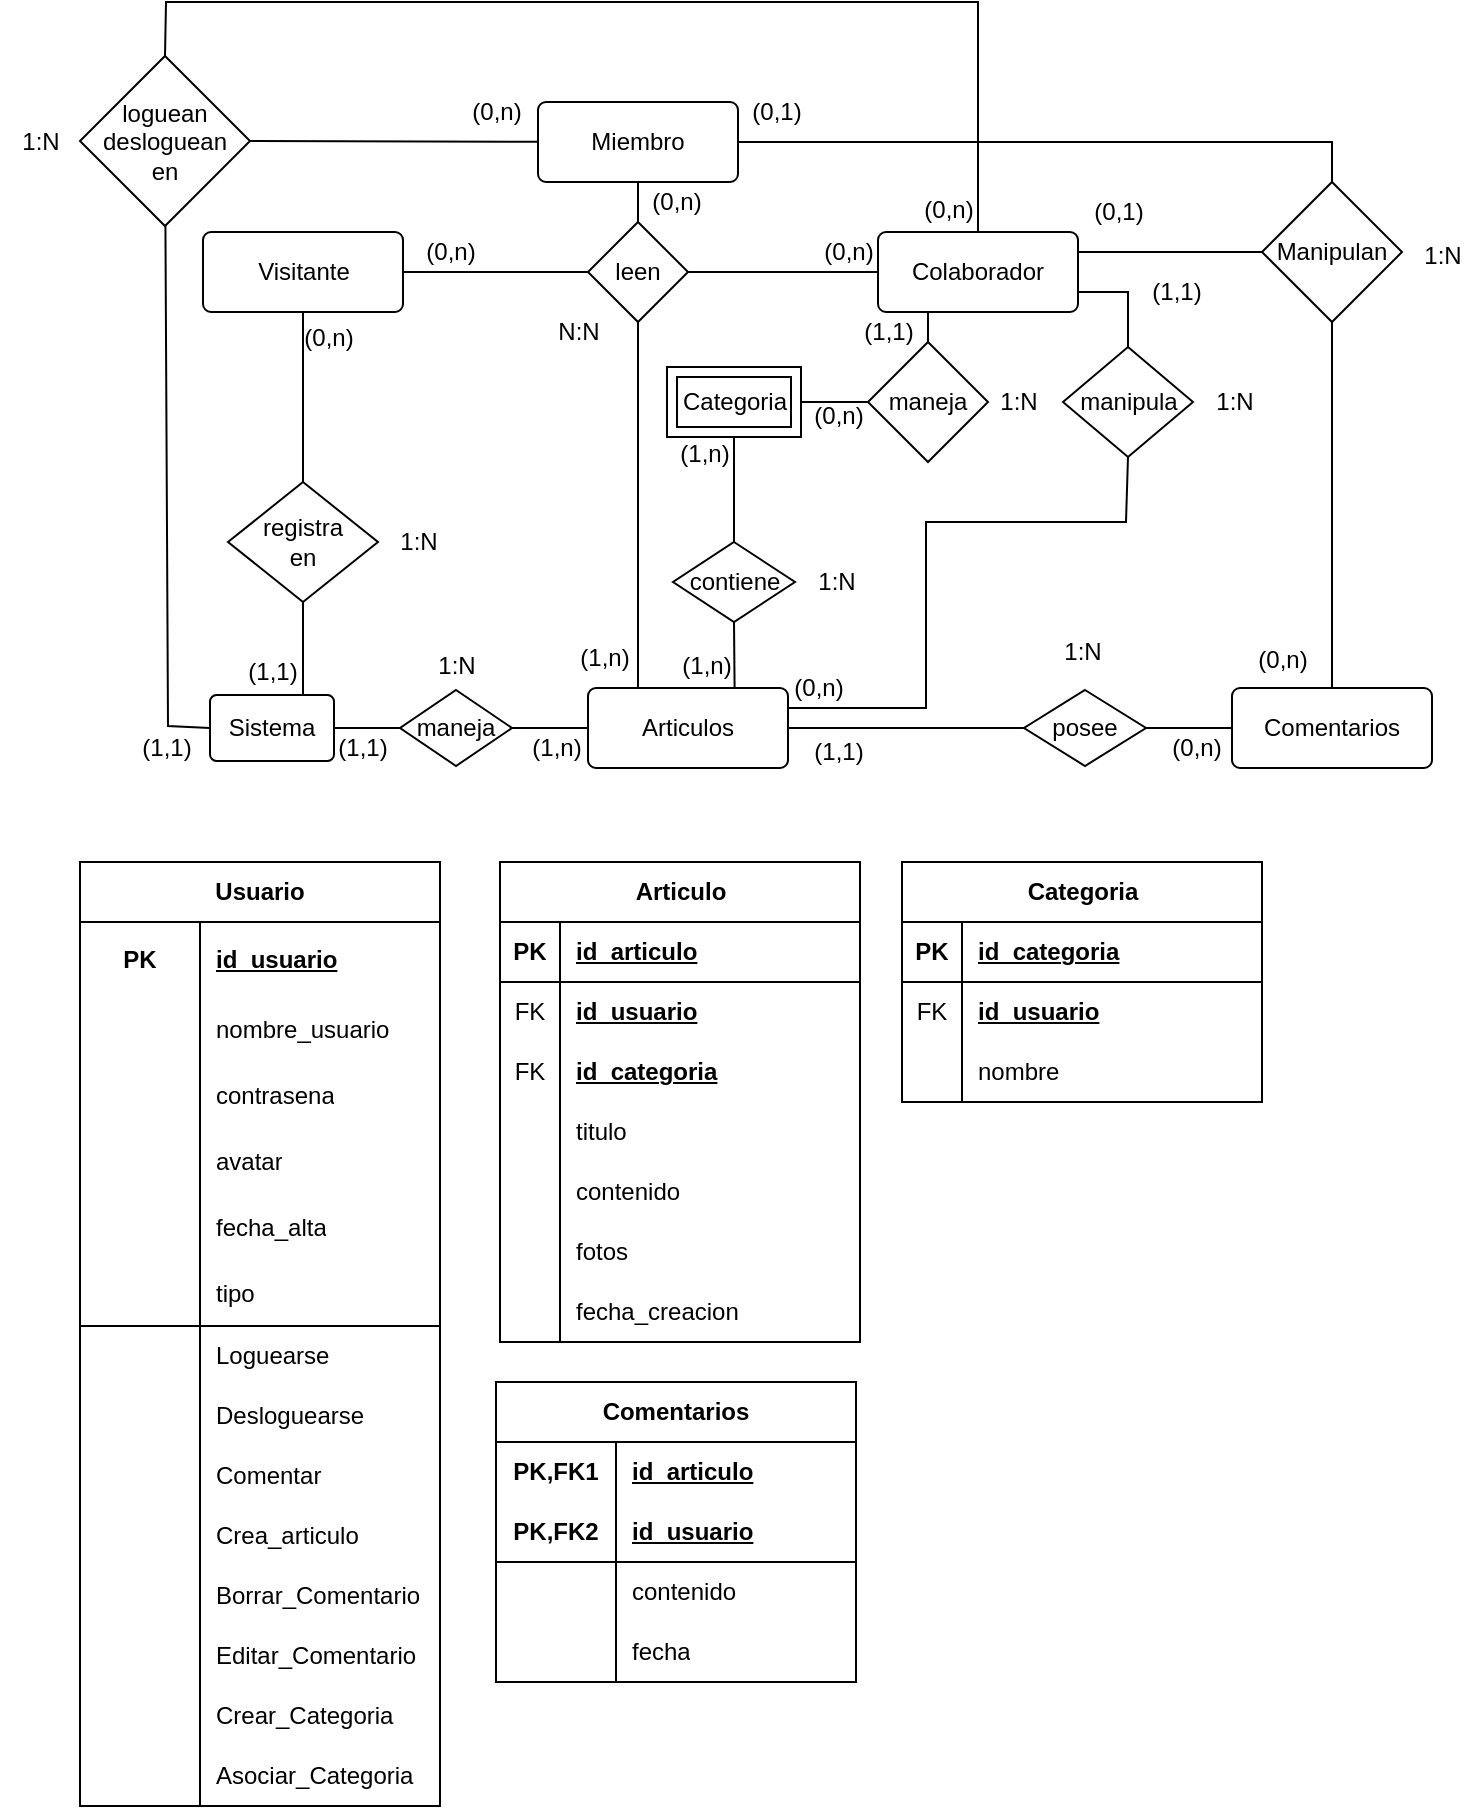 <mxfile version="21.6.2" type="github">
  <diagram id="R2lEEEUBdFMjLlhIrx00" name="Page-1">
    <mxGraphModel dx="323" dy="507" grid="1" gridSize="10" guides="1" tooltips="1" connect="1" arrows="1" fold="1" page="1" pageScale="1" pageWidth="850" pageHeight="1100" math="0" shadow="0" extFonts="Permanent Marker^https://fonts.googleapis.com/css?family=Permanent+Marker">
      <root>
        <mxCell id="0" />
        <mxCell id="1" parent="0" />
        <mxCell id="c3nKSRqgcQVMaMpkJJOA-74" value="Visitante" style="rounded=1;arcSize=10;whiteSpace=wrap;html=1;align=center;" parent="1" vertex="1">
          <mxGeometry x="998.5" y="135" width="100" height="40" as="geometry" />
        </mxCell>
        <mxCell id="c3nKSRqgcQVMaMpkJJOA-77" value="&lt;div&gt;Miembro&lt;/div&gt;" style="rounded=1;arcSize=10;whiteSpace=wrap;html=1;align=center;" parent="1" vertex="1">
          <mxGeometry x="1166" y="70" width="100" height="40" as="geometry" />
        </mxCell>
        <mxCell id="c3nKSRqgcQVMaMpkJJOA-79" value="&lt;div&gt;Colaborador&lt;/div&gt;" style="rounded=1;arcSize=10;whiteSpace=wrap;html=1;align=center;" parent="1" vertex="1">
          <mxGeometry x="1336" y="135" width="100" height="40" as="geometry" />
        </mxCell>
        <mxCell id="c3nKSRqgcQVMaMpkJJOA-81" value="Articulos" style="rounded=1;arcSize=10;whiteSpace=wrap;html=1;align=center;" parent="1" vertex="1">
          <mxGeometry x="1191" y="363" width="100" height="40" as="geometry" />
        </mxCell>
        <mxCell id="c3nKSRqgcQVMaMpkJJOA-86" value="Comentarios" style="rounded=1;arcSize=10;whiteSpace=wrap;html=1;align=center;" parent="1" vertex="1">
          <mxGeometry x="1513" y="363" width="100" height="40" as="geometry" />
        </mxCell>
        <mxCell id="c3nKSRqgcQVMaMpkJJOA-88" value="leen" style="rhombus;whiteSpace=wrap;html=1;" parent="1" vertex="1">
          <mxGeometry x="1191" y="130" width="50" height="50" as="geometry" />
        </mxCell>
        <mxCell id="c3nKSRqgcQVMaMpkJJOA-93" value="" style="endArrow=none;html=1;rounded=0;exitX=0.5;exitY=1;exitDx=0;exitDy=0;entryX=0.25;entryY=0;entryDx=0;entryDy=0;" parent="1" source="c3nKSRqgcQVMaMpkJJOA-88" target="c3nKSRqgcQVMaMpkJJOA-81" edge="1">
          <mxGeometry width="50" height="50" relative="1" as="geometry">
            <mxPoint x="1341" y="90" as="sourcePoint" />
            <mxPoint x="1341" y="60" as="targetPoint" />
            <Array as="points" />
          </mxGeometry>
        </mxCell>
        <mxCell id="c3nKSRqgcQVMaMpkJJOA-98" value="Manipulan" style="rhombus;whiteSpace=wrap;html=1;" parent="1" vertex="1">
          <mxGeometry x="1528" y="110" width="70" height="70" as="geometry" />
        </mxCell>
        <mxCell id="c3nKSRqgcQVMaMpkJJOA-100" value="" style="endArrow=none;html=1;rounded=0;exitX=1;exitY=0.5;exitDx=0;exitDy=0;entryX=0;entryY=0.5;entryDx=0;entryDy=0;" parent="1" source="c3nKSRqgcQVMaMpkJJOA-88" target="c3nKSRqgcQVMaMpkJJOA-79" edge="1">
          <mxGeometry width="50" height="50" relative="1" as="geometry">
            <mxPoint x="1331" y="170" as="sourcePoint" />
            <mxPoint x="1381" y="120" as="targetPoint" />
          </mxGeometry>
        </mxCell>
        <mxCell id="c3nKSRqgcQVMaMpkJJOA-102" value="" style="endArrow=none;html=1;rounded=0;exitX=0;exitY=0.5;exitDx=0;exitDy=0;entryX=1;entryY=0.25;entryDx=0;entryDy=0;" parent="1" source="c3nKSRqgcQVMaMpkJJOA-98" target="c3nKSRqgcQVMaMpkJJOA-79" edge="1">
          <mxGeometry width="50" height="50" relative="1" as="geometry">
            <mxPoint x="1331" y="170" as="sourcePoint" />
            <mxPoint x="1381" y="120" as="targetPoint" />
          </mxGeometry>
        </mxCell>
        <mxCell id="c3nKSRqgcQVMaMpkJJOA-103" value="" style="endArrow=none;html=1;rounded=0;entryX=0.5;entryY=1;entryDx=0;entryDy=0;exitX=0.5;exitY=0;exitDx=0;exitDy=0;" parent="1" source="c3nKSRqgcQVMaMpkJJOA-86" target="c3nKSRqgcQVMaMpkJJOA-98" edge="1">
          <mxGeometry width="50" height="50" relative="1" as="geometry">
            <mxPoint x="1321" y="240" as="sourcePoint" />
            <mxPoint x="1371" y="190" as="targetPoint" />
          </mxGeometry>
        </mxCell>
        <mxCell id="c3nKSRqgcQVMaMpkJJOA-104" value="contiene" style="rhombus;whiteSpace=wrap;html=1;" parent="1" vertex="1">
          <mxGeometry x="1233.5" y="290" width="61" height="40" as="geometry" />
        </mxCell>
        <mxCell id="c3nKSRqgcQVMaMpkJJOA-106" value="maneja" style="rhombus;whiteSpace=wrap;html=1;" parent="1" vertex="1">
          <mxGeometry x="1331" y="190" width="60" height="60" as="geometry" />
        </mxCell>
        <mxCell id="c3nKSRqgcQVMaMpkJJOA-108" value="" style="endArrow=none;html=1;rounded=0;exitX=0.5;exitY=0;exitDx=0;exitDy=0;" parent="1" source="c3nKSRqgcQVMaMpkJJOA-104" target="c3nKSRqgcQVMaMpkJJOA-126" edge="1">
          <mxGeometry width="50" height="50" relative="1" as="geometry">
            <mxPoint x="1315" y="387" as="sourcePoint" />
            <mxPoint x="1261" y="240" as="targetPoint" />
            <Array as="points" />
          </mxGeometry>
        </mxCell>
        <mxCell id="c3nKSRqgcQVMaMpkJJOA-109" value="" style="endArrow=none;html=1;rounded=0;entryX=0;entryY=0.5;entryDx=0;entryDy=0;" parent="1" source="c3nKSRqgcQVMaMpkJJOA-126" target="c3nKSRqgcQVMaMpkJJOA-106" edge="1">
          <mxGeometry width="50" height="50" relative="1" as="geometry">
            <mxPoint x="1336" y="220" as="sourcePoint" />
            <mxPoint x="1401" y="281" as="targetPoint" />
            <Array as="points" />
          </mxGeometry>
        </mxCell>
        <mxCell id="c3nKSRqgcQVMaMpkJJOA-111" value="" style="endArrow=none;html=1;rounded=0;exitX=0;exitY=0.5;exitDx=0;exitDy=0;entryX=1;entryY=0.5;entryDx=0;entryDy=0;" parent="1" source="c3nKSRqgcQVMaMpkJJOA-88" target="c3nKSRqgcQVMaMpkJJOA-74" edge="1">
          <mxGeometry width="50" height="50" relative="1" as="geometry">
            <mxPoint x="1226" y="140" as="sourcePoint" />
            <mxPoint x="1261" y="70" as="targetPoint" />
          </mxGeometry>
        </mxCell>
        <mxCell id="c3nKSRqgcQVMaMpkJJOA-114" value="" style="endArrow=none;html=1;rounded=0;entryX=0.733;entryY=0.003;entryDx=0;entryDy=0;exitX=0.5;exitY=1;exitDx=0;exitDy=0;entryPerimeter=0;" parent="1" source="c3nKSRqgcQVMaMpkJJOA-104" target="c3nKSRqgcQVMaMpkJJOA-81" edge="1">
          <mxGeometry width="50" height="50" relative="1" as="geometry">
            <mxPoint x="1396" y="295" as="sourcePoint" />
            <mxPoint x="1396" y="270" as="targetPoint" />
            <Array as="points" />
          </mxGeometry>
        </mxCell>
        <mxCell id="c3nKSRqgcQVMaMpkJJOA-115" value="" style="endArrow=none;html=1;rounded=0;exitX=0.5;exitY=0;exitDx=0;exitDy=0;entryX=0.25;entryY=1;entryDx=0;entryDy=0;" parent="1" source="c3nKSRqgcQVMaMpkJJOA-106" target="c3nKSRqgcQVMaMpkJJOA-79" edge="1">
          <mxGeometry width="50" height="50" relative="1" as="geometry">
            <mxPoint x="1274" y="340" as="sourcePoint" />
            <mxPoint x="1276" y="373" as="targetPoint" />
            <Array as="points" />
          </mxGeometry>
        </mxCell>
        <mxCell id="c3nKSRqgcQVMaMpkJJOA-117" value="" style="endArrow=none;html=1;rounded=0;exitX=0.5;exitY=0;exitDx=0;exitDy=0;" parent="1" source="c3nKSRqgcQVMaMpkJJOA-88" target="c3nKSRqgcQVMaMpkJJOA-77" edge="1">
          <mxGeometry width="50" height="50" relative="1" as="geometry">
            <mxPoint x="1226" y="140" as="sourcePoint" />
            <mxPoint x="1226" y="70" as="targetPoint" />
          </mxGeometry>
        </mxCell>
        <mxCell id="c3nKSRqgcQVMaMpkJJOA-126" value="Categoria" style="shape=ext;margin=3;double=1;whiteSpace=wrap;html=1;align=center;" parent="1" vertex="1">
          <mxGeometry x="1230.5" y="202.5" width="67" height="35" as="geometry" />
        </mxCell>
        <mxCell id="c3nKSRqgcQVMaMpkJJOA-128" value="" style="endArrow=none;html=1;rounded=0;exitX=0.5;exitY=1;exitDx=0;exitDy=0;entryX=1;entryY=0.25;entryDx=0;entryDy=0;" parent="1" source="c3nKSRqgcQVMaMpkJJOA-129" target="c3nKSRqgcQVMaMpkJJOA-81" edge="1">
          <mxGeometry width="50" height="50" relative="1" as="geometry">
            <mxPoint x="1526" y="215" as="sourcePoint" />
            <mxPoint x="1320" y="350" as="targetPoint" />
            <Array as="points">
              <mxPoint x="1460" y="280" />
              <mxPoint x="1360" y="280" />
              <mxPoint x="1360" y="373" />
            </Array>
          </mxGeometry>
        </mxCell>
        <mxCell id="c3nKSRqgcQVMaMpkJJOA-129" value="manipula" style="rhombus;whiteSpace=wrap;html=1;" parent="1" vertex="1">
          <mxGeometry x="1428.5" y="192.5" width="65" height="55" as="geometry" />
        </mxCell>
        <mxCell id="c3nKSRqgcQVMaMpkJJOA-132" value="" style="endArrow=none;html=1;rounded=0;exitX=0.5;exitY=0;exitDx=0;exitDy=0;entryX=1;entryY=0.75;entryDx=0;entryDy=0;" parent="1" source="c3nKSRqgcQVMaMpkJJOA-129" target="c3nKSRqgcQVMaMpkJJOA-79" edge="1">
          <mxGeometry width="50" height="50" relative="1" as="geometry">
            <mxPoint x="1471" y="255" as="sourcePoint" />
            <mxPoint x="1471" y="310" as="targetPoint" />
            <Array as="points">
              <mxPoint x="1461" y="165" />
            </Array>
          </mxGeometry>
        </mxCell>
        <mxCell id="c3nKSRqgcQVMaMpkJJOA-133" value="" style="endArrow=none;html=1;rounded=0;exitX=1;exitY=0.5;exitDx=0;exitDy=0;entryX=0.5;entryY=0;entryDx=0;entryDy=0;" parent="1" source="c3nKSRqgcQVMaMpkJJOA-77" target="c3nKSRqgcQVMaMpkJJOA-98" edge="1">
          <mxGeometry width="50" height="50" relative="1" as="geometry">
            <mxPoint x="1251" y="165" as="sourcePoint" />
            <mxPoint x="1346" y="165" as="targetPoint" />
            <Array as="points">
              <mxPoint x="1563" y="90" />
            </Array>
          </mxGeometry>
        </mxCell>
        <mxCell id="c3nKSRqgcQVMaMpkJJOA-134" value="Sistema" style="rounded=1;arcSize=10;whiteSpace=wrap;html=1;align=center;" parent="1" vertex="1">
          <mxGeometry x="1002" y="366.5" width="62" height="33" as="geometry" />
        </mxCell>
        <mxCell id="c3nKSRqgcQVMaMpkJJOA-135" value="" style="endArrow=none;html=1;rounded=0;" parent="1" source="c3nKSRqgcQVMaMpkJJOA-94" target="c3nKSRqgcQVMaMpkJJOA-81" edge="1">
          <mxGeometry width="50" height="50" relative="1" as="geometry">
            <mxPoint x="1226" y="190" as="sourcePoint" />
            <mxPoint x="1226" y="373" as="targetPoint" />
            <Array as="points" />
          </mxGeometry>
        </mxCell>
        <mxCell id="c3nKSRqgcQVMaMpkJJOA-136" value="" style="endArrow=none;html=1;rounded=0;" parent="1" source="c3nKSRqgcQVMaMpkJJOA-134" target="c3nKSRqgcQVMaMpkJJOA-94" edge="1">
          <mxGeometry width="50" height="50" relative="1" as="geometry">
            <mxPoint x="1051" y="383" as="sourcePoint" />
            <mxPoint x="1231" y="383" as="targetPoint" />
            <Array as="points" />
          </mxGeometry>
        </mxCell>
        <mxCell id="c3nKSRqgcQVMaMpkJJOA-94" value="maneja" style="rhombus;whiteSpace=wrap;html=1;" parent="1" vertex="1">
          <mxGeometry x="1097" y="364" width="56" height="38" as="geometry" />
        </mxCell>
        <mxCell id="c3nKSRqgcQVMaMpkJJOA-137" value="&lt;div&gt;registra&lt;/div&gt;&lt;div&gt;en&lt;br&gt;&lt;/div&gt;" style="rhombus;whiteSpace=wrap;html=1;" parent="1" vertex="1">
          <mxGeometry x="1011" y="260" width="75" height="60" as="geometry" />
        </mxCell>
        <mxCell id="c3nKSRqgcQVMaMpkJJOA-138" value="" style="endArrow=none;html=1;rounded=0;entryX=0.5;entryY=1;entryDx=0;entryDy=0;exitX=0.75;exitY=0;exitDx=0;exitDy=0;" parent="1" source="c3nKSRqgcQVMaMpkJJOA-134" target="c3nKSRqgcQVMaMpkJJOA-137" edge="1">
          <mxGeometry width="50" height="50" relative="1" as="geometry">
            <mxPoint x="961" y="300" as="sourcePoint" />
            <mxPoint x="1011" y="250" as="targetPoint" />
          </mxGeometry>
        </mxCell>
        <mxCell id="c3nKSRqgcQVMaMpkJJOA-140" value="posee" style="rhombus;whiteSpace=wrap;html=1;" parent="1" vertex="1">
          <mxGeometry x="1409" y="364" width="61" height="38" as="geometry" />
        </mxCell>
        <mxCell id="c3nKSRqgcQVMaMpkJJOA-142" value="" style="endArrow=none;html=1;rounded=0;" parent="1" source="c3nKSRqgcQVMaMpkJJOA-140" target="c3nKSRqgcQVMaMpkJJOA-86" edge="1">
          <mxGeometry width="50" height="50" relative="1" as="geometry">
            <mxPoint x="1573" y="373" as="sourcePoint" />
            <mxPoint x="1573" y="190" as="targetPoint" />
          </mxGeometry>
        </mxCell>
        <mxCell id="c3nKSRqgcQVMaMpkJJOA-143" value="" style="endArrow=none;html=1;rounded=0;" parent="1" source="c3nKSRqgcQVMaMpkJJOA-140" target="c3nKSRqgcQVMaMpkJJOA-81" edge="1">
          <mxGeometry width="50" height="50" relative="1" as="geometry">
            <mxPoint x="1471" y="395" as="sourcePoint" />
            <mxPoint x="1523" y="394" as="targetPoint" />
          </mxGeometry>
        </mxCell>
        <mxCell id="c3nKSRqgcQVMaMpkJJOA-144" value="" style="endArrow=none;html=1;rounded=0;" parent="1" source="c3nKSRqgcQVMaMpkJJOA-137" target="c3nKSRqgcQVMaMpkJJOA-74" edge="1">
          <mxGeometry width="50" height="50" relative="1" as="geometry">
            <mxPoint x="1233" y="190" as="sourcePoint" />
            <mxPoint x="1233" y="373" as="targetPoint" />
            <Array as="points" />
          </mxGeometry>
        </mxCell>
        <mxCell id="c3nKSRqgcQVMaMpkJJOA-145" value="" style="endArrow=none;html=1;rounded=0;entryX=0;entryY=0.5;entryDx=0;entryDy=0;" parent="1" source="c3nKSRqgcQVMaMpkJJOA-146" target="c3nKSRqgcQVMaMpkJJOA-134" edge="1">
          <mxGeometry width="50" height="50" relative="1" as="geometry">
            <mxPoint x="1005" y="50" as="sourcePoint" />
            <mxPoint x="1226" y="373" as="targetPoint" />
            <Array as="points">
              <mxPoint x="981" y="382" />
            </Array>
          </mxGeometry>
        </mxCell>
        <mxCell id="c3nKSRqgcQVMaMpkJJOA-146" value="&lt;div&gt;loguean&lt;/div&gt;&lt;div&gt;desloguean&lt;/div&gt;&lt;div&gt;en&lt;br&gt;&lt;/div&gt;" style="rhombus;whiteSpace=wrap;html=1;" parent="1" vertex="1">
          <mxGeometry x="937" y="47" width="85" height="85" as="geometry" />
        </mxCell>
        <mxCell id="c3nKSRqgcQVMaMpkJJOA-147" value="" style="endArrow=none;html=1;rounded=0;entryX=1;entryY=0.5;entryDx=0;entryDy=0;" parent="1" source="c3nKSRqgcQVMaMpkJJOA-77" target="c3nKSRqgcQVMaMpkJJOA-146" edge="1">
          <mxGeometry width="50" height="50" relative="1" as="geometry">
            <mxPoint x="1276" y="100" as="sourcePoint" />
            <mxPoint x="1573" y="120" as="targetPoint" />
            <Array as="points" />
          </mxGeometry>
        </mxCell>
        <mxCell id="c3nKSRqgcQVMaMpkJJOA-148" value="" style="endArrow=none;html=1;rounded=0;exitX=0.5;exitY=0;exitDx=0;exitDy=0;entryX=0.5;entryY=0;entryDx=0;entryDy=0;" parent="1" source="c3nKSRqgcQVMaMpkJJOA-79" target="c3nKSRqgcQVMaMpkJJOA-146" edge="1">
          <mxGeometry width="50" height="50" relative="1" as="geometry">
            <mxPoint x="1276" y="100" as="sourcePoint" />
            <mxPoint x="1573" y="120" as="targetPoint" />
            <Array as="points">
              <mxPoint x="1386" y="20" />
              <mxPoint x="980" y="20" />
            </Array>
          </mxGeometry>
        </mxCell>
        <mxCell id="c3nKSRqgcQVMaMpkJJOA-149" value="(1,n)" style="text;html=1;align=center;verticalAlign=middle;resizable=0;points=[];autosize=1;strokeColor=none;fillColor=none;" parent="1" vertex="1">
          <mxGeometry x="1150" y="378" width="50" height="30" as="geometry" />
        </mxCell>
        <mxCell id="c3nKSRqgcQVMaMpkJJOA-150" value="(1,1)" style="text;html=1;align=center;verticalAlign=middle;resizable=0;points=[];autosize=1;strokeColor=none;fillColor=none;" parent="1" vertex="1">
          <mxGeometry x="954.5" y="378" width="50" height="30" as="geometry" />
        </mxCell>
        <mxCell id="c3nKSRqgcQVMaMpkJJOA-151" value="(1,1)" style="text;html=1;align=center;verticalAlign=middle;resizable=0;points=[];autosize=1;strokeColor=none;fillColor=none;" parent="1" vertex="1">
          <mxGeometry x="1052.5" y="378" width="50" height="30" as="geometry" />
        </mxCell>
        <mxCell id="c3nKSRqgcQVMaMpkJJOA-152" value="(1,1)" style="text;html=1;align=center;verticalAlign=middle;resizable=0;points=[];autosize=1;strokeColor=none;fillColor=none;" parent="1" vertex="1">
          <mxGeometry x="1008" y="340" width="50" height="30" as="geometry" />
        </mxCell>
        <mxCell id="c3nKSRqgcQVMaMpkJJOA-153" value="(0,n)" style="text;html=1;align=center;verticalAlign=middle;resizable=0;points=[];autosize=1;strokeColor=none;fillColor=none;" parent="1" vertex="1">
          <mxGeometry x="1036" y="172.5" width="50" height="30" as="geometry" />
        </mxCell>
        <mxCell id="c3nKSRqgcQVMaMpkJJOA-154" value="(0,n)" style="text;html=1;align=center;verticalAlign=middle;resizable=0;points=[];autosize=1;strokeColor=none;fillColor=none;" parent="1" vertex="1">
          <mxGeometry x="1281" y="348" width="50" height="30" as="geometry" />
        </mxCell>
        <mxCell id="c3nKSRqgcQVMaMpkJJOA-156" value="(1,1)" style="text;html=1;align=center;verticalAlign=middle;resizable=0;points=[];autosize=1;strokeColor=none;fillColor=none;" parent="1" vertex="1">
          <mxGeometry x="1291" y="380" width="50" height="30" as="geometry" />
        </mxCell>
        <mxCell id="c3nKSRqgcQVMaMpkJJOA-158" value="(0,n)" style="text;html=1;align=center;verticalAlign=middle;resizable=0;points=[];autosize=1;strokeColor=none;fillColor=none;" parent="1" vertex="1">
          <mxGeometry x="1470" y="378" width="50" height="30" as="geometry" />
        </mxCell>
        <mxCell id="c3nKSRqgcQVMaMpkJJOA-159" value="(1,n)" style="text;html=1;align=center;verticalAlign=middle;resizable=0;points=[];autosize=1;strokeColor=none;fillColor=none;" parent="1" vertex="1">
          <mxGeometry x="1225" y="336.5" width="50" height="30" as="geometry" />
        </mxCell>
        <mxCell id="c3nKSRqgcQVMaMpkJJOA-160" value="(1,n)" style="text;html=1;align=center;verticalAlign=middle;resizable=0;points=[];autosize=1;strokeColor=none;fillColor=none;" parent="1" vertex="1">
          <mxGeometry x="1224" y="231" width="50" height="30" as="geometry" />
        </mxCell>
        <mxCell id="c3nKSRqgcQVMaMpkJJOA-161" value="(0,n)" style="text;html=1;align=center;verticalAlign=middle;resizable=0;points=[];autosize=1;strokeColor=none;fillColor=none;" parent="1" vertex="1">
          <mxGeometry x="1291" y="211.5" width="50" height="30" as="geometry" />
        </mxCell>
        <mxCell id="c3nKSRqgcQVMaMpkJJOA-162" value="(1,1)" style="text;html=1;align=center;verticalAlign=middle;resizable=0;points=[];autosize=1;strokeColor=none;fillColor=none;" parent="1" vertex="1">
          <mxGeometry x="1316" y="169.5" width="50" height="30" as="geometry" />
        </mxCell>
        <mxCell id="c3nKSRqgcQVMaMpkJJOA-163" value="(0,n)" style="text;html=1;align=center;verticalAlign=middle;resizable=0;points=[];autosize=1;strokeColor=none;fillColor=none;" parent="1" vertex="1">
          <mxGeometry x="1513" y="334" width="50" height="30" as="geometry" />
        </mxCell>
        <mxCell id="c3nKSRqgcQVMaMpkJJOA-164" value="(0,1)" style="text;html=1;align=center;verticalAlign=middle;resizable=0;points=[];autosize=1;strokeColor=none;fillColor=none;" parent="1" vertex="1">
          <mxGeometry x="1431" y="110" width="50" height="30" as="geometry" />
        </mxCell>
        <mxCell id="c3nKSRqgcQVMaMpkJJOA-165" value="(0,1)" style="text;html=1;align=center;verticalAlign=middle;resizable=0;points=[];autosize=1;strokeColor=none;fillColor=none;" parent="1" vertex="1">
          <mxGeometry x="1260" y="60" width="50" height="30" as="geometry" />
        </mxCell>
        <mxCell id="c3nKSRqgcQVMaMpkJJOA-167" value="(0,n)" style="text;html=1;align=center;verticalAlign=middle;resizable=0;points=[];autosize=1;strokeColor=none;fillColor=none;" parent="1" vertex="1">
          <mxGeometry x="1120" y="60" width="50" height="30" as="geometry" />
        </mxCell>
        <mxCell id="c3nKSRqgcQVMaMpkJJOA-168" value="(0,n)" style="text;html=1;align=center;verticalAlign=middle;resizable=0;points=[];autosize=1;strokeColor=none;fillColor=none;" parent="1" vertex="1">
          <mxGeometry x="1346" y="109" width="50" height="30" as="geometry" />
        </mxCell>
        <mxCell id="c3nKSRqgcQVMaMpkJJOA-169" value="(1,n)" style="text;html=1;align=center;verticalAlign=middle;resizable=0;points=[];autosize=1;strokeColor=none;fillColor=none;" parent="1" vertex="1">
          <mxGeometry x="1174" y="333" width="50" height="30" as="geometry" />
        </mxCell>
        <mxCell id="c3nKSRqgcQVMaMpkJJOA-170" value="(0,n)" style="text;html=1;align=center;verticalAlign=middle;resizable=0;points=[];autosize=1;strokeColor=none;fillColor=none;" parent="1" vertex="1">
          <mxGeometry x="1097" y="130" width="50" height="30" as="geometry" />
        </mxCell>
        <mxCell id="c3nKSRqgcQVMaMpkJJOA-171" value="(0,n)" style="text;html=1;align=center;verticalAlign=middle;resizable=0;points=[];autosize=1;strokeColor=none;fillColor=none;" parent="1" vertex="1">
          <mxGeometry x="1210" y="105" width="50" height="30" as="geometry" />
        </mxCell>
        <mxCell id="c3nKSRqgcQVMaMpkJJOA-172" value="(0,n)" style="text;html=1;align=center;verticalAlign=middle;resizable=0;points=[];autosize=1;strokeColor=none;fillColor=none;" parent="1" vertex="1">
          <mxGeometry x="1296" y="130" width="50" height="30" as="geometry" />
        </mxCell>
        <mxCell id="c3nKSRqgcQVMaMpkJJOA-186" value="Usuario" style="shape=table;startSize=30;container=1;collapsible=1;childLayout=tableLayout;fixedRows=1;rowLines=0;fontStyle=1;align=center;resizeLast=1;html=1;whiteSpace=wrap;" parent="1" vertex="1">
          <mxGeometry x="937" y="450" width="180" height="472" as="geometry" />
        </mxCell>
        <mxCell id="c3nKSRqgcQVMaMpkJJOA-187" value="" style="shape=tableRow;horizontal=0;startSize=0;swimlaneHead=0;swimlaneBody=0;fillColor=none;collapsible=0;dropTarget=0;points=[[0,0.5],[1,0.5]];portConstraint=eastwest;top=0;left=0;right=0;bottom=0;html=1;" parent="c3nKSRqgcQVMaMpkJJOA-186" vertex="1">
          <mxGeometry y="30" width="180" height="37" as="geometry" />
        </mxCell>
        <mxCell id="c3nKSRqgcQVMaMpkJJOA-188" value="PK" style="shape=partialRectangle;connectable=0;fillColor=none;top=0;left=0;bottom=0;right=0;fontStyle=1;overflow=hidden;html=1;whiteSpace=wrap;" parent="c3nKSRqgcQVMaMpkJJOA-187" vertex="1">
          <mxGeometry width="60" height="37" as="geometry">
            <mxRectangle width="60" height="37" as="alternateBounds" />
          </mxGeometry>
        </mxCell>
        <mxCell id="c3nKSRqgcQVMaMpkJJOA-189" value="id_usuario" style="shape=partialRectangle;connectable=0;fillColor=none;top=0;left=0;bottom=0;right=0;align=left;spacingLeft=6;fontStyle=5;overflow=hidden;html=1;whiteSpace=wrap;" parent="c3nKSRqgcQVMaMpkJJOA-187" vertex="1">
          <mxGeometry x="60" width="120" height="37" as="geometry">
            <mxRectangle width="120" height="37" as="alternateBounds" />
          </mxGeometry>
        </mxCell>
        <mxCell id="c3nKSRqgcQVMaMpkJJOA-196" value="" style="shape=tableRow;horizontal=0;startSize=0;swimlaneHead=0;swimlaneBody=0;fillColor=none;collapsible=0;dropTarget=0;points=[[0,0.5],[1,0.5]];portConstraint=eastwest;top=0;left=0;right=0;bottom=0;html=1;" parent="c3nKSRqgcQVMaMpkJJOA-186" vertex="1">
          <mxGeometry y="67" width="180" height="33" as="geometry" />
        </mxCell>
        <mxCell id="c3nKSRqgcQVMaMpkJJOA-197" value="" style="shape=partialRectangle;connectable=0;fillColor=none;top=0;left=0;bottom=0;right=0;editable=1;overflow=hidden;html=1;whiteSpace=wrap;" parent="c3nKSRqgcQVMaMpkJJOA-196" vertex="1">
          <mxGeometry width="60" height="33" as="geometry">
            <mxRectangle width="60" height="33" as="alternateBounds" />
          </mxGeometry>
        </mxCell>
        <mxCell id="c3nKSRqgcQVMaMpkJJOA-198" value="nombre_usuario" style="shape=partialRectangle;connectable=0;fillColor=none;top=0;left=0;bottom=0;right=0;align=left;spacingLeft=6;overflow=hidden;html=1;whiteSpace=wrap;" parent="c3nKSRqgcQVMaMpkJJOA-196" vertex="1">
          <mxGeometry x="60" width="120" height="33" as="geometry">
            <mxRectangle width="120" height="33" as="alternateBounds" />
          </mxGeometry>
        </mxCell>
        <mxCell id="yQ5UC1iRzghuCtKZaTnf-42" value="" style="shape=tableRow;horizontal=0;startSize=0;swimlaneHead=0;swimlaneBody=0;fillColor=none;collapsible=0;dropTarget=0;points=[[0,0.5],[1,0.5]];portConstraint=eastwest;top=0;left=0;right=0;bottom=0;html=1;" vertex="1" parent="c3nKSRqgcQVMaMpkJJOA-186">
          <mxGeometry y="100" width="180" height="33" as="geometry" />
        </mxCell>
        <mxCell id="yQ5UC1iRzghuCtKZaTnf-43" value="" style="shape=partialRectangle;connectable=0;fillColor=none;top=0;left=0;bottom=0;right=0;editable=1;overflow=hidden;html=1;whiteSpace=wrap;" vertex="1" parent="yQ5UC1iRzghuCtKZaTnf-42">
          <mxGeometry width="60" height="33" as="geometry">
            <mxRectangle width="60" height="33" as="alternateBounds" />
          </mxGeometry>
        </mxCell>
        <mxCell id="yQ5UC1iRzghuCtKZaTnf-44" value="contrasena" style="shape=partialRectangle;connectable=0;fillColor=none;top=0;left=0;bottom=0;right=0;align=left;spacingLeft=6;overflow=hidden;html=1;whiteSpace=wrap;" vertex="1" parent="yQ5UC1iRzghuCtKZaTnf-42">
          <mxGeometry x="60" width="120" height="33" as="geometry">
            <mxRectangle width="120" height="33" as="alternateBounds" />
          </mxGeometry>
        </mxCell>
        <mxCell id="yQ5UC1iRzghuCtKZaTnf-48" value="" style="shape=tableRow;horizontal=0;startSize=0;swimlaneHead=0;swimlaneBody=0;fillColor=none;collapsible=0;dropTarget=0;points=[[0,0.5],[1,0.5]];portConstraint=eastwest;top=0;left=0;right=0;bottom=0;html=1;" vertex="1" parent="c3nKSRqgcQVMaMpkJJOA-186">
          <mxGeometry y="133" width="180" height="33" as="geometry" />
        </mxCell>
        <mxCell id="yQ5UC1iRzghuCtKZaTnf-49" value="" style="shape=partialRectangle;connectable=0;fillColor=none;top=0;left=0;bottom=0;right=0;editable=1;overflow=hidden;html=1;whiteSpace=wrap;" vertex="1" parent="yQ5UC1iRzghuCtKZaTnf-48">
          <mxGeometry width="60" height="33" as="geometry">
            <mxRectangle width="60" height="33" as="alternateBounds" />
          </mxGeometry>
        </mxCell>
        <mxCell id="yQ5UC1iRzghuCtKZaTnf-50" value="avatar" style="shape=partialRectangle;connectable=0;fillColor=none;top=0;left=0;bottom=0;right=0;align=left;spacingLeft=6;overflow=hidden;html=1;whiteSpace=wrap;" vertex="1" parent="yQ5UC1iRzghuCtKZaTnf-48">
          <mxGeometry x="60" width="120" height="33" as="geometry">
            <mxRectangle width="120" height="33" as="alternateBounds" />
          </mxGeometry>
        </mxCell>
        <mxCell id="yQ5UC1iRzghuCtKZaTnf-51" value="" style="shape=tableRow;horizontal=0;startSize=0;swimlaneHead=0;swimlaneBody=0;fillColor=none;collapsible=0;dropTarget=0;points=[[0,0.5],[1,0.5]];portConstraint=eastwest;top=0;left=0;right=0;bottom=0;html=1;" vertex="1" parent="c3nKSRqgcQVMaMpkJJOA-186">
          <mxGeometry y="166" width="180" height="33" as="geometry" />
        </mxCell>
        <mxCell id="yQ5UC1iRzghuCtKZaTnf-52" value="" style="shape=partialRectangle;connectable=0;fillColor=none;top=0;left=0;bottom=0;right=0;editable=1;overflow=hidden;html=1;whiteSpace=wrap;" vertex="1" parent="yQ5UC1iRzghuCtKZaTnf-51">
          <mxGeometry width="60" height="33" as="geometry">
            <mxRectangle width="60" height="33" as="alternateBounds" />
          </mxGeometry>
        </mxCell>
        <mxCell id="yQ5UC1iRzghuCtKZaTnf-53" value="fecha_alta" style="shape=partialRectangle;connectable=0;fillColor=none;top=0;left=0;bottom=0;right=0;align=left;spacingLeft=6;overflow=hidden;html=1;whiteSpace=wrap;" vertex="1" parent="yQ5UC1iRzghuCtKZaTnf-51">
          <mxGeometry x="60" width="120" height="33" as="geometry">
            <mxRectangle width="120" height="33" as="alternateBounds" />
          </mxGeometry>
        </mxCell>
        <mxCell id="c3nKSRqgcQVMaMpkJJOA-190" value="" style="shape=tableRow;horizontal=0;startSize=0;swimlaneHead=0;swimlaneBody=0;fillColor=none;collapsible=0;dropTarget=0;points=[[0,0.5],[1,0.5]];portConstraint=eastwest;top=0;left=0;right=0;bottom=1;html=1;" parent="c3nKSRqgcQVMaMpkJJOA-186" vertex="1">
          <mxGeometry y="199" width="180" height="33" as="geometry" />
        </mxCell>
        <mxCell id="c3nKSRqgcQVMaMpkJJOA-191" value="" style="shape=partialRectangle;connectable=0;fillColor=none;top=0;left=0;bottom=0;right=0;fontStyle=1;overflow=hidden;html=1;whiteSpace=wrap;" parent="c3nKSRqgcQVMaMpkJJOA-190" vertex="1">
          <mxGeometry width="60" height="33" as="geometry">
            <mxRectangle width="60" height="33" as="alternateBounds" />
          </mxGeometry>
        </mxCell>
        <mxCell id="c3nKSRqgcQVMaMpkJJOA-192" value="tipo" style="shape=partialRectangle;connectable=0;fillColor=none;top=0;left=0;bottom=0;right=0;align=left;spacingLeft=6;fontStyle=0;overflow=hidden;html=1;whiteSpace=wrap;" parent="c3nKSRqgcQVMaMpkJJOA-190" vertex="1">
          <mxGeometry x="60" width="120" height="33" as="geometry">
            <mxRectangle width="120" height="33" as="alternateBounds" />
          </mxGeometry>
        </mxCell>
        <mxCell id="c3nKSRqgcQVMaMpkJJOA-193" value="" style="shape=tableRow;horizontal=0;startSize=0;swimlaneHead=0;swimlaneBody=0;fillColor=none;collapsible=0;dropTarget=0;points=[[0,0.5],[1,0.5]];portConstraint=eastwest;top=0;left=0;right=0;bottom=0;html=1;" parent="c3nKSRqgcQVMaMpkJJOA-186" vertex="1">
          <mxGeometry y="232" width="180" height="30" as="geometry" />
        </mxCell>
        <mxCell id="c3nKSRqgcQVMaMpkJJOA-194" value="" style="shape=partialRectangle;connectable=0;fillColor=none;top=0;left=0;bottom=0;right=0;editable=1;overflow=hidden;html=1;whiteSpace=wrap;" parent="c3nKSRqgcQVMaMpkJJOA-193" vertex="1">
          <mxGeometry width="60" height="30" as="geometry">
            <mxRectangle width="60" height="30" as="alternateBounds" />
          </mxGeometry>
        </mxCell>
        <mxCell id="c3nKSRqgcQVMaMpkJJOA-195" value="Loguearse" style="shape=partialRectangle;connectable=0;fillColor=none;top=0;left=0;bottom=0;right=0;align=left;spacingLeft=6;overflow=hidden;html=1;whiteSpace=wrap;" parent="c3nKSRqgcQVMaMpkJJOA-193" vertex="1">
          <mxGeometry x="60" width="120" height="30" as="geometry">
            <mxRectangle width="120" height="30" as="alternateBounds" />
          </mxGeometry>
        </mxCell>
        <mxCell id="yQ5UC1iRzghuCtKZaTnf-39" value="" style="shape=tableRow;horizontal=0;startSize=0;swimlaneHead=0;swimlaneBody=0;fillColor=none;collapsible=0;dropTarget=0;points=[[0,0.5],[1,0.5]];portConstraint=eastwest;top=0;left=0;right=0;bottom=0;html=1;" vertex="1" parent="c3nKSRqgcQVMaMpkJJOA-186">
          <mxGeometry y="262" width="180" height="30" as="geometry" />
        </mxCell>
        <mxCell id="yQ5UC1iRzghuCtKZaTnf-40" value="" style="shape=partialRectangle;connectable=0;fillColor=none;top=0;left=0;bottom=0;right=0;editable=1;overflow=hidden;html=1;whiteSpace=wrap;" vertex="1" parent="yQ5UC1iRzghuCtKZaTnf-39">
          <mxGeometry width="60" height="30" as="geometry">
            <mxRectangle width="60" height="30" as="alternateBounds" />
          </mxGeometry>
        </mxCell>
        <mxCell id="yQ5UC1iRzghuCtKZaTnf-41" value="Desloguearse" style="shape=partialRectangle;connectable=0;fillColor=none;top=0;left=0;bottom=0;right=0;align=left;spacingLeft=6;overflow=hidden;html=1;whiteSpace=wrap;" vertex="1" parent="yQ5UC1iRzghuCtKZaTnf-39">
          <mxGeometry x="60" width="120" height="30" as="geometry">
            <mxRectangle width="120" height="30" as="alternateBounds" />
          </mxGeometry>
        </mxCell>
        <mxCell id="c3nKSRqgcQVMaMpkJJOA-274" value="" style="shape=tableRow;horizontal=0;startSize=0;swimlaneHead=0;swimlaneBody=0;fillColor=none;collapsible=0;dropTarget=0;points=[[0,0.5],[1,0.5]];portConstraint=eastwest;top=0;left=0;right=0;bottom=0;html=1;" parent="c3nKSRqgcQVMaMpkJJOA-186" vertex="1">
          <mxGeometry y="292" width="180" height="30" as="geometry" />
        </mxCell>
        <mxCell id="c3nKSRqgcQVMaMpkJJOA-275" value="" style="shape=partialRectangle;connectable=0;fillColor=none;top=0;left=0;bottom=0;right=0;editable=1;overflow=hidden;html=1;whiteSpace=wrap;" parent="c3nKSRqgcQVMaMpkJJOA-274" vertex="1">
          <mxGeometry width="60" height="30" as="geometry">
            <mxRectangle width="60" height="30" as="alternateBounds" />
          </mxGeometry>
        </mxCell>
        <mxCell id="c3nKSRqgcQVMaMpkJJOA-276" value="Comentar" style="shape=partialRectangle;connectable=0;fillColor=none;top=0;left=0;bottom=0;right=0;align=left;spacingLeft=6;overflow=hidden;html=1;whiteSpace=wrap;" parent="c3nKSRqgcQVMaMpkJJOA-274" vertex="1">
          <mxGeometry x="60" width="120" height="30" as="geometry">
            <mxRectangle width="120" height="30" as="alternateBounds" />
          </mxGeometry>
        </mxCell>
        <mxCell id="yQ5UC1iRzghuCtKZaTnf-6" value="" style="shape=tableRow;horizontal=0;startSize=0;swimlaneHead=0;swimlaneBody=0;fillColor=none;collapsible=0;dropTarget=0;points=[[0,0.5],[1,0.5]];portConstraint=eastwest;top=0;left=0;right=0;bottom=0;html=1;" vertex="1" parent="c3nKSRqgcQVMaMpkJJOA-186">
          <mxGeometry y="322" width="180" height="30" as="geometry" />
        </mxCell>
        <mxCell id="yQ5UC1iRzghuCtKZaTnf-7" value="" style="shape=partialRectangle;connectable=0;fillColor=none;top=0;left=0;bottom=0;right=0;editable=1;overflow=hidden;html=1;whiteSpace=wrap;" vertex="1" parent="yQ5UC1iRzghuCtKZaTnf-6">
          <mxGeometry width="60" height="30" as="geometry">
            <mxRectangle width="60" height="30" as="alternateBounds" />
          </mxGeometry>
        </mxCell>
        <mxCell id="yQ5UC1iRzghuCtKZaTnf-8" value="Crea_articulo" style="shape=partialRectangle;connectable=0;fillColor=none;top=0;left=0;bottom=0;right=0;align=left;spacingLeft=6;overflow=hidden;html=1;whiteSpace=wrap;" vertex="1" parent="yQ5UC1iRzghuCtKZaTnf-6">
          <mxGeometry x="60" width="120" height="30" as="geometry">
            <mxRectangle width="120" height="30" as="alternateBounds" />
          </mxGeometry>
        </mxCell>
        <mxCell id="yQ5UC1iRzghuCtKZaTnf-9" value="" style="shape=tableRow;horizontal=0;startSize=0;swimlaneHead=0;swimlaneBody=0;fillColor=none;collapsible=0;dropTarget=0;points=[[0,0.5],[1,0.5]];portConstraint=eastwest;top=0;left=0;right=0;bottom=0;html=1;" vertex="1" parent="c3nKSRqgcQVMaMpkJJOA-186">
          <mxGeometry y="352" width="180" height="30" as="geometry" />
        </mxCell>
        <mxCell id="yQ5UC1iRzghuCtKZaTnf-10" value="" style="shape=partialRectangle;connectable=0;fillColor=none;top=0;left=0;bottom=0;right=0;editable=1;overflow=hidden;html=1;whiteSpace=wrap;" vertex="1" parent="yQ5UC1iRzghuCtKZaTnf-9">
          <mxGeometry width="60" height="30" as="geometry">
            <mxRectangle width="60" height="30" as="alternateBounds" />
          </mxGeometry>
        </mxCell>
        <mxCell id="yQ5UC1iRzghuCtKZaTnf-11" value="Borrar_Comentario" style="shape=partialRectangle;connectable=0;fillColor=none;top=0;left=0;bottom=0;right=0;align=left;spacingLeft=6;overflow=hidden;html=1;whiteSpace=wrap;" vertex="1" parent="yQ5UC1iRzghuCtKZaTnf-9">
          <mxGeometry x="60" width="120" height="30" as="geometry">
            <mxRectangle width="120" height="30" as="alternateBounds" />
          </mxGeometry>
        </mxCell>
        <mxCell id="yQ5UC1iRzghuCtKZaTnf-12" value="" style="shape=tableRow;horizontal=0;startSize=0;swimlaneHead=0;swimlaneBody=0;fillColor=none;collapsible=0;dropTarget=0;points=[[0,0.5],[1,0.5]];portConstraint=eastwest;top=0;left=0;right=0;bottom=0;html=1;" vertex="1" parent="c3nKSRqgcQVMaMpkJJOA-186">
          <mxGeometry y="382" width="180" height="30" as="geometry" />
        </mxCell>
        <mxCell id="yQ5UC1iRzghuCtKZaTnf-13" value="" style="shape=partialRectangle;connectable=0;fillColor=none;top=0;left=0;bottom=0;right=0;editable=1;overflow=hidden;html=1;whiteSpace=wrap;" vertex="1" parent="yQ5UC1iRzghuCtKZaTnf-12">
          <mxGeometry width="60" height="30" as="geometry">
            <mxRectangle width="60" height="30" as="alternateBounds" />
          </mxGeometry>
        </mxCell>
        <mxCell id="yQ5UC1iRzghuCtKZaTnf-14" value="Editar_Comentario" style="shape=partialRectangle;connectable=0;fillColor=none;top=0;left=0;bottom=0;right=0;align=left;spacingLeft=6;overflow=hidden;html=1;whiteSpace=wrap;" vertex="1" parent="yQ5UC1iRzghuCtKZaTnf-12">
          <mxGeometry x="60" width="120" height="30" as="geometry">
            <mxRectangle width="120" height="30" as="alternateBounds" />
          </mxGeometry>
        </mxCell>
        <mxCell id="yQ5UC1iRzghuCtKZaTnf-15" value="" style="shape=tableRow;horizontal=0;startSize=0;swimlaneHead=0;swimlaneBody=0;fillColor=none;collapsible=0;dropTarget=0;points=[[0,0.5],[1,0.5]];portConstraint=eastwest;top=0;left=0;right=0;bottom=0;html=1;" vertex="1" parent="c3nKSRqgcQVMaMpkJJOA-186">
          <mxGeometry y="412" width="180" height="30" as="geometry" />
        </mxCell>
        <mxCell id="yQ5UC1iRzghuCtKZaTnf-16" value="" style="shape=partialRectangle;connectable=0;fillColor=none;top=0;left=0;bottom=0;right=0;editable=1;overflow=hidden;html=1;whiteSpace=wrap;" vertex="1" parent="yQ5UC1iRzghuCtKZaTnf-15">
          <mxGeometry width="60" height="30" as="geometry">
            <mxRectangle width="60" height="30" as="alternateBounds" />
          </mxGeometry>
        </mxCell>
        <mxCell id="yQ5UC1iRzghuCtKZaTnf-17" value="Crear_Categoria" style="shape=partialRectangle;connectable=0;fillColor=none;top=0;left=0;bottom=0;right=0;align=left;spacingLeft=6;overflow=hidden;html=1;whiteSpace=wrap;" vertex="1" parent="yQ5UC1iRzghuCtKZaTnf-15">
          <mxGeometry x="60" width="120" height="30" as="geometry">
            <mxRectangle width="120" height="30" as="alternateBounds" />
          </mxGeometry>
        </mxCell>
        <mxCell id="yQ5UC1iRzghuCtKZaTnf-18" value="" style="shape=tableRow;horizontal=0;startSize=0;swimlaneHead=0;swimlaneBody=0;fillColor=none;collapsible=0;dropTarget=0;points=[[0,0.5],[1,0.5]];portConstraint=eastwest;top=0;left=0;right=0;bottom=0;html=1;" vertex="1" parent="c3nKSRqgcQVMaMpkJJOA-186">
          <mxGeometry y="442" width="180" height="30" as="geometry" />
        </mxCell>
        <mxCell id="yQ5UC1iRzghuCtKZaTnf-19" value="" style="shape=partialRectangle;connectable=0;fillColor=none;top=0;left=0;bottom=0;right=0;editable=1;overflow=hidden;html=1;whiteSpace=wrap;" vertex="1" parent="yQ5UC1iRzghuCtKZaTnf-18">
          <mxGeometry width="60" height="30" as="geometry">
            <mxRectangle width="60" height="30" as="alternateBounds" />
          </mxGeometry>
        </mxCell>
        <mxCell id="yQ5UC1iRzghuCtKZaTnf-20" value="Asociar_Categoria" style="shape=partialRectangle;connectable=0;fillColor=none;top=0;left=0;bottom=0;right=0;align=left;spacingLeft=6;overflow=hidden;html=1;whiteSpace=wrap;" vertex="1" parent="yQ5UC1iRzghuCtKZaTnf-18">
          <mxGeometry x="60" width="120" height="30" as="geometry">
            <mxRectangle width="120" height="30" as="alternateBounds" />
          </mxGeometry>
        </mxCell>
        <mxCell id="c3nKSRqgcQVMaMpkJJOA-219" value="1:N" style="text;html=1;align=center;verticalAlign=middle;resizable=0;points=[];autosize=1;strokeColor=none;fillColor=none;" parent="1" vertex="1">
          <mxGeometry x="1105" y="336.5" width="40" height="30" as="geometry" />
        </mxCell>
        <mxCell id="Yu8xwb-P7mvo8QGGoOR9-27" value="Articulo" style="shape=table;startSize=30;container=1;collapsible=1;childLayout=tableLayout;fixedRows=1;rowLines=0;fontStyle=1;align=center;resizeLast=1;html=1;" parent="1" vertex="1">
          <mxGeometry x="1147" y="450" width="180" height="240" as="geometry" />
        </mxCell>
        <mxCell id="Yu8xwb-P7mvo8QGGoOR9-28" value="" style="shape=tableRow;horizontal=0;startSize=0;swimlaneHead=0;swimlaneBody=0;fillColor=none;collapsible=0;dropTarget=0;points=[[0,0.5],[1,0.5]];portConstraint=eastwest;top=0;left=0;right=0;bottom=1;" parent="Yu8xwb-P7mvo8QGGoOR9-27" vertex="1">
          <mxGeometry y="30" width="180" height="30" as="geometry" />
        </mxCell>
        <mxCell id="Yu8xwb-P7mvo8QGGoOR9-29" value="PK" style="shape=partialRectangle;connectable=0;fillColor=none;top=0;left=0;bottom=0;right=0;fontStyle=1;overflow=hidden;whiteSpace=wrap;html=1;" parent="Yu8xwb-P7mvo8QGGoOR9-28" vertex="1">
          <mxGeometry width="30" height="30" as="geometry">
            <mxRectangle width="30" height="30" as="alternateBounds" />
          </mxGeometry>
        </mxCell>
        <mxCell id="Yu8xwb-P7mvo8QGGoOR9-30" value="id_articulo" style="shape=partialRectangle;connectable=0;fillColor=none;top=0;left=0;bottom=0;right=0;align=left;spacingLeft=6;fontStyle=5;overflow=hidden;whiteSpace=wrap;html=1;" parent="Yu8xwb-P7mvo8QGGoOR9-28" vertex="1">
          <mxGeometry x="30" width="150" height="30" as="geometry">
            <mxRectangle width="150" height="30" as="alternateBounds" />
          </mxGeometry>
        </mxCell>
        <mxCell id="Yu8xwb-P7mvo8QGGoOR9-31" value="" style="shape=tableRow;horizontal=0;startSize=0;swimlaneHead=0;swimlaneBody=0;fillColor=none;collapsible=0;dropTarget=0;points=[[0,0.5],[1,0.5]];portConstraint=eastwest;top=0;left=0;right=0;bottom=0;" parent="Yu8xwb-P7mvo8QGGoOR9-27" vertex="1">
          <mxGeometry y="60" width="180" height="30" as="geometry" />
        </mxCell>
        <mxCell id="Yu8xwb-P7mvo8QGGoOR9-32" value="FK" style="shape=partialRectangle;connectable=0;fillColor=none;top=0;left=0;bottom=0;right=0;editable=1;overflow=hidden;whiteSpace=wrap;html=1;" parent="Yu8xwb-P7mvo8QGGoOR9-31" vertex="1">
          <mxGeometry width="30" height="30" as="geometry">
            <mxRectangle width="30" height="30" as="alternateBounds" />
          </mxGeometry>
        </mxCell>
        <mxCell id="Yu8xwb-P7mvo8QGGoOR9-33" value="&lt;u&gt;&lt;b&gt;id_usuario&lt;/b&gt;&lt;/u&gt;" style="shape=partialRectangle;connectable=0;fillColor=none;top=0;left=0;bottom=0;right=0;align=left;spacingLeft=6;overflow=hidden;whiteSpace=wrap;html=1;" parent="Yu8xwb-P7mvo8QGGoOR9-31" vertex="1">
          <mxGeometry x="30" width="150" height="30" as="geometry">
            <mxRectangle width="150" height="30" as="alternateBounds" />
          </mxGeometry>
        </mxCell>
        <mxCell id="yQ5UC1iRzghuCtKZaTnf-73" value="" style="shape=tableRow;horizontal=0;startSize=0;swimlaneHead=0;swimlaneBody=0;fillColor=none;collapsible=0;dropTarget=0;points=[[0,0.5],[1,0.5]];portConstraint=eastwest;top=0;left=0;right=0;bottom=0;" vertex="1" parent="Yu8xwb-P7mvo8QGGoOR9-27">
          <mxGeometry y="90" width="180" height="30" as="geometry" />
        </mxCell>
        <mxCell id="yQ5UC1iRzghuCtKZaTnf-74" value="FK" style="shape=partialRectangle;connectable=0;fillColor=none;top=0;left=0;bottom=0;right=0;editable=1;overflow=hidden;whiteSpace=wrap;html=1;" vertex="1" parent="yQ5UC1iRzghuCtKZaTnf-73">
          <mxGeometry width="30" height="30" as="geometry">
            <mxRectangle width="30" height="30" as="alternateBounds" />
          </mxGeometry>
        </mxCell>
        <mxCell id="yQ5UC1iRzghuCtKZaTnf-75" value="&lt;u&gt;&lt;b&gt;id_categoria&lt;/b&gt;&lt;/u&gt;" style="shape=partialRectangle;connectable=0;fillColor=none;top=0;left=0;bottom=0;right=0;align=left;spacingLeft=6;overflow=hidden;whiteSpace=wrap;html=1;" vertex="1" parent="yQ5UC1iRzghuCtKZaTnf-73">
          <mxGeometry x="30" width="150" height="30" as="geometry">
            <mxRectangle width="150" height="30" as="alternateBounds" />
          </mxGeometry>
        </mxCell>
        <mxCell id="yQ5UC1iRzghuCtKZaTnf-21" value="" style="shape=tableRow;horizontal=0;startSize=0;swimlaneHead=0;swimlaneBody=0;fillColor=none;collapsible=0;dropTarget=0;points=[[0,0.5],[1,0.5]];portConstraint=eastwest;top=0;left=0;right=0;bottom=0;" vertex="1" parent="Yu8xwb-P7mvo8QGGoOR9-27">
          <mxGeometry y="120" width="180" height="30" as="geometry" />
        </mxCell>
        <mxCell id="yQ5UC1iRzghuCtKZaTnf-22" value="" style="shape=partialRectangle;connectable=0;fillColor=none;top=0;left=0;bottom=0;right=0;editable=1;overflow=hidden;whiteSpace=wrap;html=1;" vertex="1" parent="yQ5UC1iRzghuCtKZaTnf-21">
          <mxGeometry width="30" height="30" as="geometry">
            <mxRectangle width="30" height="30" as="alternateBounds" />
          </mxGeometry>
        </mxCell>
        <mxCell id="yQ5UC1iRzghuCtKZaTnf-23" value="titulo" style="shape=partialRectangle;connectable=0;fillColor=none;top=0;left=0;bottom=0;right=0;align=left;spacingLeft=6;overflow=hidden;whiteSpace=wrap;html=1;" vertex="1" parent="yQ5UC1iRzghuCtKZaTnf-21">
          <mxGeometry x="30" width="150" height="30" as="geometry">
            <mxRectangle width="150" height="30" as="alternateBounds" />
          </mxGeometry>
        </mxCell>
        <mxCell id="yQ5UC1iRzghuCtKZaTnf-24" value="" style="shape=tableRow;horizontal=0;startSize=0;swimlaneHead=0;swimlaneBody=0;fillColor=none;collapsible=0;dropTarget=0;points=[[0,0.5],[1,0.5]];portConstraint=eastwest;top=0;left=0;right=0;bottom=0;" vertex="1" parent="Yu8xwb-P7mvo8QGGoOR9-27">
          <mxGeometry y="150" width="180" height="30" as="geometry" />
        </mxCell>
        <mxCell id="yQ5UC1iRzghuCtKZaTnf-25" value="" style="shape=partialRectangle;connectable=0;fillColor=none;top=0;left=0;bottom=0;right=0;editable=1;overflow=hidden;whiteSpace=wrap;html=1;" vertex="1" parent="yQ5UC1iRzghuCtKZaTnf-24">
          <mxGeometry width="30" height="30" as="geometry">
            <mxRectangle width="30" height="30" as="alternateBounds" />
          </mxGeometry>
        </mxCell>
        <mxCell id="yQ5UC1iRzghuCtKZaTnf-26" value="contenido" style="shape=partialRectangle;connectable=0;fillColor=none;top=0;left=0;bottom=0;right=0;align=left;spacingLeft=6;overflow=hidden;whiteSpace=wrap;html=1;" vertex="1" parent="yQ5UC1iRzghuCtKZaTnf-24">
          <mxGeometry x="30" width="150" height="30" as="geometry">
            <mxRectangle width="150" height="30" as="alternateBounds" />
          </mxGeometry>
        </mxCell>
        <mxCell id="yQ5UC1iRzghuCtKZaTnf-27" value="" style="shape=tableRow;horizontal=0;startSize=0;swimlaneHead=0;swimlaneBody=0;fillColor=none;collapsible=0;dropTarget=0;points=[[0,0.5],[1,0.5]];portConstraint=eastwest;top=0;left=0;right=0;bottom=0;" vertex="1" parent="Yu8xwb-P7mvo8QGGoOR9-27">
          <mxGeometry y="180" width="180" height="30" as="geometry" />
        </mxCell>
        <mxCell id="yQ5UC1iRzghuCtKZaTnf-28" value="" style="shape=partialRectangle;connectable=0;fillColor=none;top=0;left=0;bottom=0;right=0;editable=1;overflow=hidden;whiteSpace=wrap;html=1;" vertex="1" parent="yQ5UC1iRzghuCtKZaTnf-27">
          <mxGeometry width="30" height="30" as="geometry">
            <mxRectangle width="30" height="30" as="alternateBounds" />
          </mxGeometry>
        </mxCell>
        <mxCell id="yQ5UC1iRzghuCtKZaTnf-29" value="fotos" style="shape=partialRectangle;connectable=0;fillColor=none;top=0;left=0;bottom=0;right=0;align=left;spacingLeft=6;overflow=hidden;whiteSpace=wrap;html=1;" vertex="1" parent="yQ5UC1iRzghuCtKZaTnf-27">
          <mxGeometry x="30" width="150" height="30" as="geometry">
            <mxRectangle width="150" height="30" as="alternateBounds" />
          </mxGeometry>
        </mxCell>
        <mxCell id="yQ5UC1iRzghuCtKZaTnf-30" value="" style="shape=tableRow;horizontal=0;startSize=0;swimlaneHead=0;swimlaneBody=0;fillColor=none;collapsible=0;dropTarget=0;points=[[0,0.5],[1,0.5]];portConstraint=eastwest;top=0;left=0;right=0;bottom=0;" vertex="1" parent="Yu8xwb-P7mvo8QGGoOR9-27">
          <mxGeometry y="210" width="180" height="30" as="geometry" />
        </mxCell>
        <mxCell id="yQ5UC1iRzghuCtKZaTnf-31" value="" style="shape=partialRectangle;connectable=0;fillColor=none;top=0;left=0;bottom=0;right=0;editable=1;overflow=hidden;whiteSpace=wrap;html=1;" vertex="1" parent="yQ5UC1iRzghuCtKZaTnf-30">
          <mxGeometry width="30" height="30" as="geometry">
            <mxRectangle width="30" height="30" as="alternateBounds" />
          </mxGeometry>
        </mxCell>
        <mxCell id="yQ5UC1iRzghuCtKZaTnf-32" value="fecha_creacion" style="shape=partialRectangle;connectable=0;fillColor=none;top=0;left=0;bottom=0;right=0;align=left;spacingLeft=6;overflow=hidden;whiteSpace=wrap;html=1;" vertex="1" parent="yQ5UC1iRzghuCtKZaTnf-30">
          <mxGeometry x="30" width="150" height="30" as="geometry">
            <mxRectangle width="150" height="30" as="alternateBounds" />
          </mxGeometry>
        </mxCell>
        <mxCell id="Yu8xwb-P7mvo8QGGoOR9-40" value="Comentarios" style="shape=table;startSize=30;container=1;collapsible=1;childLayout=tableLayout;fixedRows=1;rowLines=0;fontStyle=1;align=center;resizeLast=1;html=1;whiteSpace=wrap;" parent="1" vertex="1">
          <mxGeometry x="1145" y="710" width="180" height="150" as="geometry" />
        </mxCell>
        <mxCell id="Yu8xwb-P7mvo8QGGoOR9-41" value="" style="shape=tableRow;horizontal=0;startSize=0;swimlaneHead=0;swimlaneBody=0;fillColor=none;collapsible=0;dropTarget=0;points=[[0,0.5],[1,0.5]];portConstraint=eastwest;top=0;left=0;right=0;bottom=0;html=1;" parent="Yu8xwb-P7mvo8QGGoOR9-40" vertex="1">
          <mxGeometry y="30" width="180" height="30" as="geometry" />
        </mxCell>
        <mxCell id="Yu8xwb-P7mvo8QGGoOR9-42" value="PK,FK1" style="shape=partialRectangle;connectable=0;fillColor=none;top=0;left=0;bottom=0;right=0;fontStyle=1;overflow=hidden;html=1;whiteSpace=wrap;" parent="Yu8xwb-P7mvo8QGGoOR9-41" vertex="1">
          <mxGeometry width="60" height="30" as="geometry">
            <mxRectangle width="60" height="30" as="alternateBounds" />
          </mxGeometry>
        </mxCell>
        <mxCell id="Yu8xwb-P7mvo8QGGoOR9-43" value="id_articulo" style="shape=partialRectangle;connectable=0;fillColor=none;top=0;left=0;bottom=0;right=0;align=left;spacingLeft=6;fontStyle=5;overflow=hidden;html=1;whiteSpace=wrap;" parent="Yu8xwb-P7mvo8QGGoOR9-41" vertex="1">
          <mxGeometry x="60" width="120" height="30" as="geometry">
            <mxRectangle width="120" height="30" as="alternateBounds" />
          </mxGeometry>
        </mxCell>
        <mxCell id="Yu8xwb-P7mvo8QGGoOR9-44" value="" style="shape=tableRow;horizontal=0;startSize=0;swimlaneHead=0;swimlaneBody=0;fillColor=none;collapsible=0;dropTarget=0;points=[[0,0.5],[1,0.5]];portConstraint=eastwest;top=0;left=0;right=0;bottom=1;html=1;" parent="Yu8xwb-P7mvo8QGGoOR9-40" vertex="1">
          <mxGeometry y="60" width="180" height="30" as="geometry" />
        </mxCell>
        <mxCell id="Yu8xwb-P7mvo8QGGoOR9-45" value="PK,FK2" style="shape=partialRectangle;connectable=0;fillColor=none;top=0;left=0;bottom=0;right=0;fontStyle=1;overflow=hidden;html=1;whiteSpace=wrap;" parent="Yu8xwb-P7mvo8QGGoOR9-44" vertex="1">
          <mxGeometry width="60" height="30" as="geometry">
            <mxRectangle width="60" height="30" as="alternateBounds" />
          </mxGeometry>
        </mxCell>
        <mxCell id="Yu8xwb-P7mvo8QGGoOR9-46" value="id_usuario" style="shape=partialRectangle;connectable=0;fillColor=none;top=0;left=0;bottom=0;right=0;align=left;spacingLeft=6;fontStyle=5;overflow=hidden;html=1;whiteSpace=wrap;" parent="Yu8xwb-P7mvo8QGGoOR9-44" vertex="1">
          <mxGeometry x="60" width="120" height="30" as="geometry">
            <mxRectangle width="120" height="30" as="alternateBounds" />
          </mxGeometry>
        </mxCell>
        <mxCell id="Yu8xwb-P7mvo8QGGoOR9-47" value="" style="shape=tableRow;horizontal=0;startSize=0;swimlaneHead=0;swimlaneBody=0;fillColor=none;collapsible=0;dropTarget=0;points=[[0,0.5],[1,0.5]];portConstraint=eastwest;top=0;left=0;right=0;bottom=0;html=1;" parent="Yu8xwb-P7mvo8QGGoOR9-40" vertex="1">
          <mxGeometry y="90" width="180" height="30" as="geometry" />
        </mxCell>
        <mxCell id="Yu8xwb-P7mvo8QGGoOR9-48" value="" style="shape=partialRectangle;connectable=0;fillColor=none;top=0;left=0;bottom=0;right=0;editable=1;overflow=hidden;html=1;whiteSpace=wrap;" parent="Yu8xwb-P7mvo8QGGoOR9-47" vertex="1">
          <mxGeometry width="60" height="30" as="geometry">
            <mxRectangle width="60" height="30" as="alternateBounds" />
          </mxGeometry>
        </mxCell>
        <mxCell id="Yu8xwb-P7mvo8QGGoOR9-49" value="contenido" style="shape=partialRectangle;connectable=0;fillColor=none;top=0;left=0;bottom=0;right=0;align=left;spacingLeft=6;overflow=hidden;html=1;whiteSpace=wrap;" parent="Yu8xwb-P7mvo8QGGoOR9-47" vertex="1">
          <mxGeometry x="60" width="120" height="30" as="geometry">
            <mxRectangle width="120" height="30" as="alternateBounds" />
          </mxGeometry>
        </mxCell>
        <mxCell id="Yu8xwb-P7mvo8QGGoOR9-50" value="" style="shape=tableRow;horizontal=0;startSize=0;swimlaneHead=0;swimlaneBody=0;fillColor=none;collapsible=0;dropTarget=0;points=[[0,0.5],[1,0.5]];portConstraint=eastwest;top=0;left=0;right=0;bottom=0;html=1;" parent="Yu8xwb-P7mvo8QGGoOR9-40" vertex="1">
          <mxGeometry y="120" width="180" height="30" as="geometry" />
        </mxCell>
        <mxCell id="Yu8xwb-P7mvo8QGGoOR9-51" value="" style="shape=partialRectangle;connectable=0;fillColor=none;top=0;left=0;bottom=0;right=0;editable=1;overflow=hidden;html=1;whiteSpace=wrap;" parent="Yu8xwb-P7mvo8QGGoOR9-50" vertex="1">
          <mxGeometry width="60" height="30" as="geometry">
            <mxRectangle width="60" height="30" as="alternateBounds" />
          </mxGeometry>
        </mxCell>
        <mxCell id="Yu8xwb-P7mvo8QGGoOR9-52" value="fecha" style="shape=partialRectangle;connectable=0;fillColor=none;top=0;left=0;bottom=0;right=0;align=left;spacingLeft=6;overflow=hidden;html=1;whiteSpace=wrap;" parent="Yu8xwb-P7mvo8QGGoOR9-50" vertex="1">
          <mxGeometry x="60" width="120" height="30" as="geometry">
            <mxRectangle width="120" height="30" as="alternateBounds" />
          </mxGeometry>
        </mxCell>
        <mxCell id="yQ5UC1iRzghuCtKZaTnf-3" value="(1,1)" style="text;html=1;align=center;verticalAlign=middle;resizable=0;points=[];autosize=1;strokeColor=none;fillColor=none;" vertex="1" parent="1">
          <mxGeometry x="1460" y="150" width="50" height="30" as="geometry" />
        </mxCell>
        <mxCell id="yQ5UC1iRzghuCtKZaTnf-4" value="1:N" style="text;html=1;align=center;verticalAlign=middle;resizable=0;points=[];autosize=1;strokeColor=none;fillColor=none;" vertex="1" parent="1">
          <mxGeometry x="1493.5" y="205" width="40" height="30" as="geometry" />
        </mxCell>
        <mxCell id="yQ5UC1iRzghuCtKZaTnf-5" value="1:N" style="text;html=1;align=center;verticalAlign=middle;resizable=0;points=[];autosize=1;strokeColor=none;fillColor=none;" vertex="1" parent="1">
          <mxGeometry x="1598" y="132" width="40" height="30" as="geometry" />
        </mxCell>
        <mxCell id="yQ5UC1iRzghuCtKZaTnf-54" value="Categoria" style="shape=table;startSize=30;container=1;collapsible=1;childLayout=tableLayout;fixedRows=1;rowLines=0;fontStyle=1;align=center;resizeLast=1;html=1;" vertex="1" parent="1">
          <mxGeometry x="1348" y="450" width="180" height="120" as="geometry" />
        </mxCell>
        <mxCell id="yQ5UC1iRzghuCtKZaTnf-55" value="" style="shape=tableRow;horizontal=0;startSize=0;swimlaneHead=0;swimlaneBody=0;fillColor=none;collapsible=0;dropTarget=0;points=[[0,0.5],[1,0.5]];portConstraint=eastwest;top=0;left=0;right=0;bottom=1;" vertex="1" parent="yQ5UC1iRzghuCtKZaTnf-54">
          <mxGeometry y="30" width="180" height="30" as="geometry" />
        </mxCell>
        <mxCell id="yQ5UC1iRzghuCtKZaTnf-56" value="PK" style="shape=partialRectangle;connectable=0;fillColor=none;top=0;left=0;bottom=0;right=0;fontStyle=1;overflow=hidden;whiteSpace=wrap;html=1;" vertex="1" parent="yQ5UC1iRzghuCtKZaTnf-55">
          <mxGeometry width="30" height="30" as="geometry">
            <mxRectangle width="30" height="30" as="alternateBounds" />
          </mxGeometry>
        </mxCell>
        <mxCell id="yQ5UC1iRzghuCtKZaTnf-57" value="id_categoria" style="shape=partialRectangle;connectable=0;fillColor=none;top=0;left=0;bottom=0;right=0;align=left;spacingLeft=6;fontStyle=5;overflow=hidden;whiteSpace=wrap;html=1;" vertex="1" parent="yQ5UC1iRzghuCtKZaTnf-55">
          <mxGeometry x="30" width="150" height="30" as="geometry">
            <mxRectangle width="150" height="30" as="alternateBounds" />
          </mxGeometry>
        </mxCell>
        <mxCell id="yQ5UC1iRzghuCtKZaTnf-58" value="" style="shape=tableRow;horizontal=0;startSize=0;swimlaneHead=0;swimlaneBody=0;fillColor=none;collapsible=0;dropTarget=0;points=[[0,0.5],[1,0.5]];portConstraint=eastwest;top=0;left=0;right=0;bottom=0;" vertex="1" parent="yQ5UC1iRzghuCtKZaTnf-54">
          <mxGeometry y="60" width="180" height="30" as="geometry" />
        </mxCell>
        <mxCell id="yQ5UC1iRzghuCtKZaTnf-59" value="FK" style="shape=partialRectangle;connectable=0;fillColor=none;top=0;left=0;bottom=0;right=0;editable=1;overflow=hidden;whiteSpace=wrap;html=1;" vertex="1" parent="yQ5UC1iRzghuCtKZaTnf-58">
          <mxGeometry width="30" height="30" as="geometry">
            <mxRectangle width="30" height="30" as="alternateBounds" />
          </mxGeometry>
        </mxCell>
        <mxCell id="yQ5UC1iRzghuCtKZaTnf-60" value="&lt;u&gt;&lt;b&gt;id_usuario&lt;/b&gt;&lt;/u&gt;" style="shape=partialRectangle;connectable=0;fillColor=none;top=0;left=0;bottom=0;right=0;align=left;spacingLeft=6;overflow=hidden;whiteSpace=wrap;html=1;" vertex="1" parent="yQ5UC1iRzghuCtKZaTnf-58">
          <mxGeometry x="30" width="150" height="30" as="geometry">
            <mxRectangle width="150" height="30" as="alternateBounds" />
          </mxGeometry>
        </mxCell>
        <mxCell id="yQ5UC1iRzghuCtKZaTnf-61" value="" style="shape=tableRow;horizontal=0;startSize=0;swimlaneHead=0;swimlaneBody=0;fillColor=none;collapsible=0;dropTarget=0;points=[[0,0.5],[1,0.5]];portConstraint=eastwest;top=0;left=0;right=0;bottom=0;" vertex="1" parent="yQ5UC1iRzghuCtKZaTnf-54">
          <mxGeometry y="90" width="180" height="30" as="geometry" />
        </mxCell>
        <mxCell id="yQ5UC1iRzghuCtKZaTnf-62" value="" style="shape=partialRectangle;connectable=0;fillColor=none;top=0;left=0;bottom=0;right=0;editable=1;overflow=hidden;whiteSpace=wrap;html=1;" vertex="1" parent="yQ5UC1iRzghuCtKZaTnf-61">
          <mxGeometry width="30" height="30" as="geometry">
            <mxRectangle width="30" height="30" as="alternateBounds" />
          </mxGeometry>
        </mxCell>
        <mxCell id="yQ5UC1iRzghuCtKZaTnf-63" value="nombre" style="shape=partialRectangle;connectable=0;fillColor=none;top=0;left=0;bottom=0;right=0;align=left;spacingLeft=6;overflow=hidden;whiteSpace=wrap;html=1;" vertex="1" parent="yQ5UC1iRzghuCtKZaTnf-61">
          <mxGeometry x="30" width="150" height="30" as="geometry">
            <mxRectangle width="150" height="30" as="alternateBounds" />
          </mxGeometry>
        </mxCell>
        <mxCell id="yQ5UC1iRzghuCtKZaTnf-76" value="1:N" style="text;html=1;align=center;verticalAlign=middle;resizable=0;points=[];autosize=1;strokeColor=none;fillColor=none;" vertex="1" parent="1">
          <mxGeometry x="1418" y="330" width="40" height="30" as="geometry" />
        </mxCell>
        <mxCell id="yQ5UC1iRzghuCtKZaTnf-77" value="1:N" style="text;html=1;align=center;verticalAlign=middle;resizable=0;points=[];autosize=1;strokeColor=none;fillColor=none;" vertex="1" parent="1">
          <mxGeometry x="1294.5" y="295" width="40" height="30" as="geometry" />
        </mxCell>
        <mxCell id="yQ5UC1iRzghuCtKZaTnf-78" value="1:N" style="text;html=1;align=center;verticalAlign=middle;resizable=0;points=[];autosize=1;strokeColor=none;fillColor=none;" vertex="1" parent="1">
          <mxGeometry x="1385.5" y="205" width="40" height="30" as="geometry" />
        </mxCell>
        <mxCell id="yQ5UC1iRzghuCtKZaTnf-79" value="N:N" style="text;html=1;align=center;verticalAlign=middle;resizable=0;points=[];autosize=1;strokeColor=none;fillColor=none;" vertex="1" parent="1">
          <mxGeometry x="1166" y="169.5" width="40" height="30" as="geometry" />
        </mxCell>
        <mxCell id="yQ5UC1iRzghuCtKZaTnf-80" value="1:N" style="text;html=1;align=center;verticalAlign=middle;resizable=0;points=[];autosize=1;strokeColor=none;fillColor=none;" vertex="1" parent="1">
          <mxGeometry x="1086" y="275" width="40" height="30" as="geometry" />
        </mxCell>
        <mxCell id="yQ5UC1iRzghuCtKZaTnf-81" value="1:N" style="text;html=1;align=center;verticalAlign=middle;resizable=0;points=[];autosize=1;strokeColor=none;fillColor=none;" vertex="1" parent="1">
          <mxGeometry x="897" y="74.5" width="40" height="30" as="geometry" />
        </mxCell>
      </root>
    </mxGraphModel>
  </diagram>
</mxfile>
